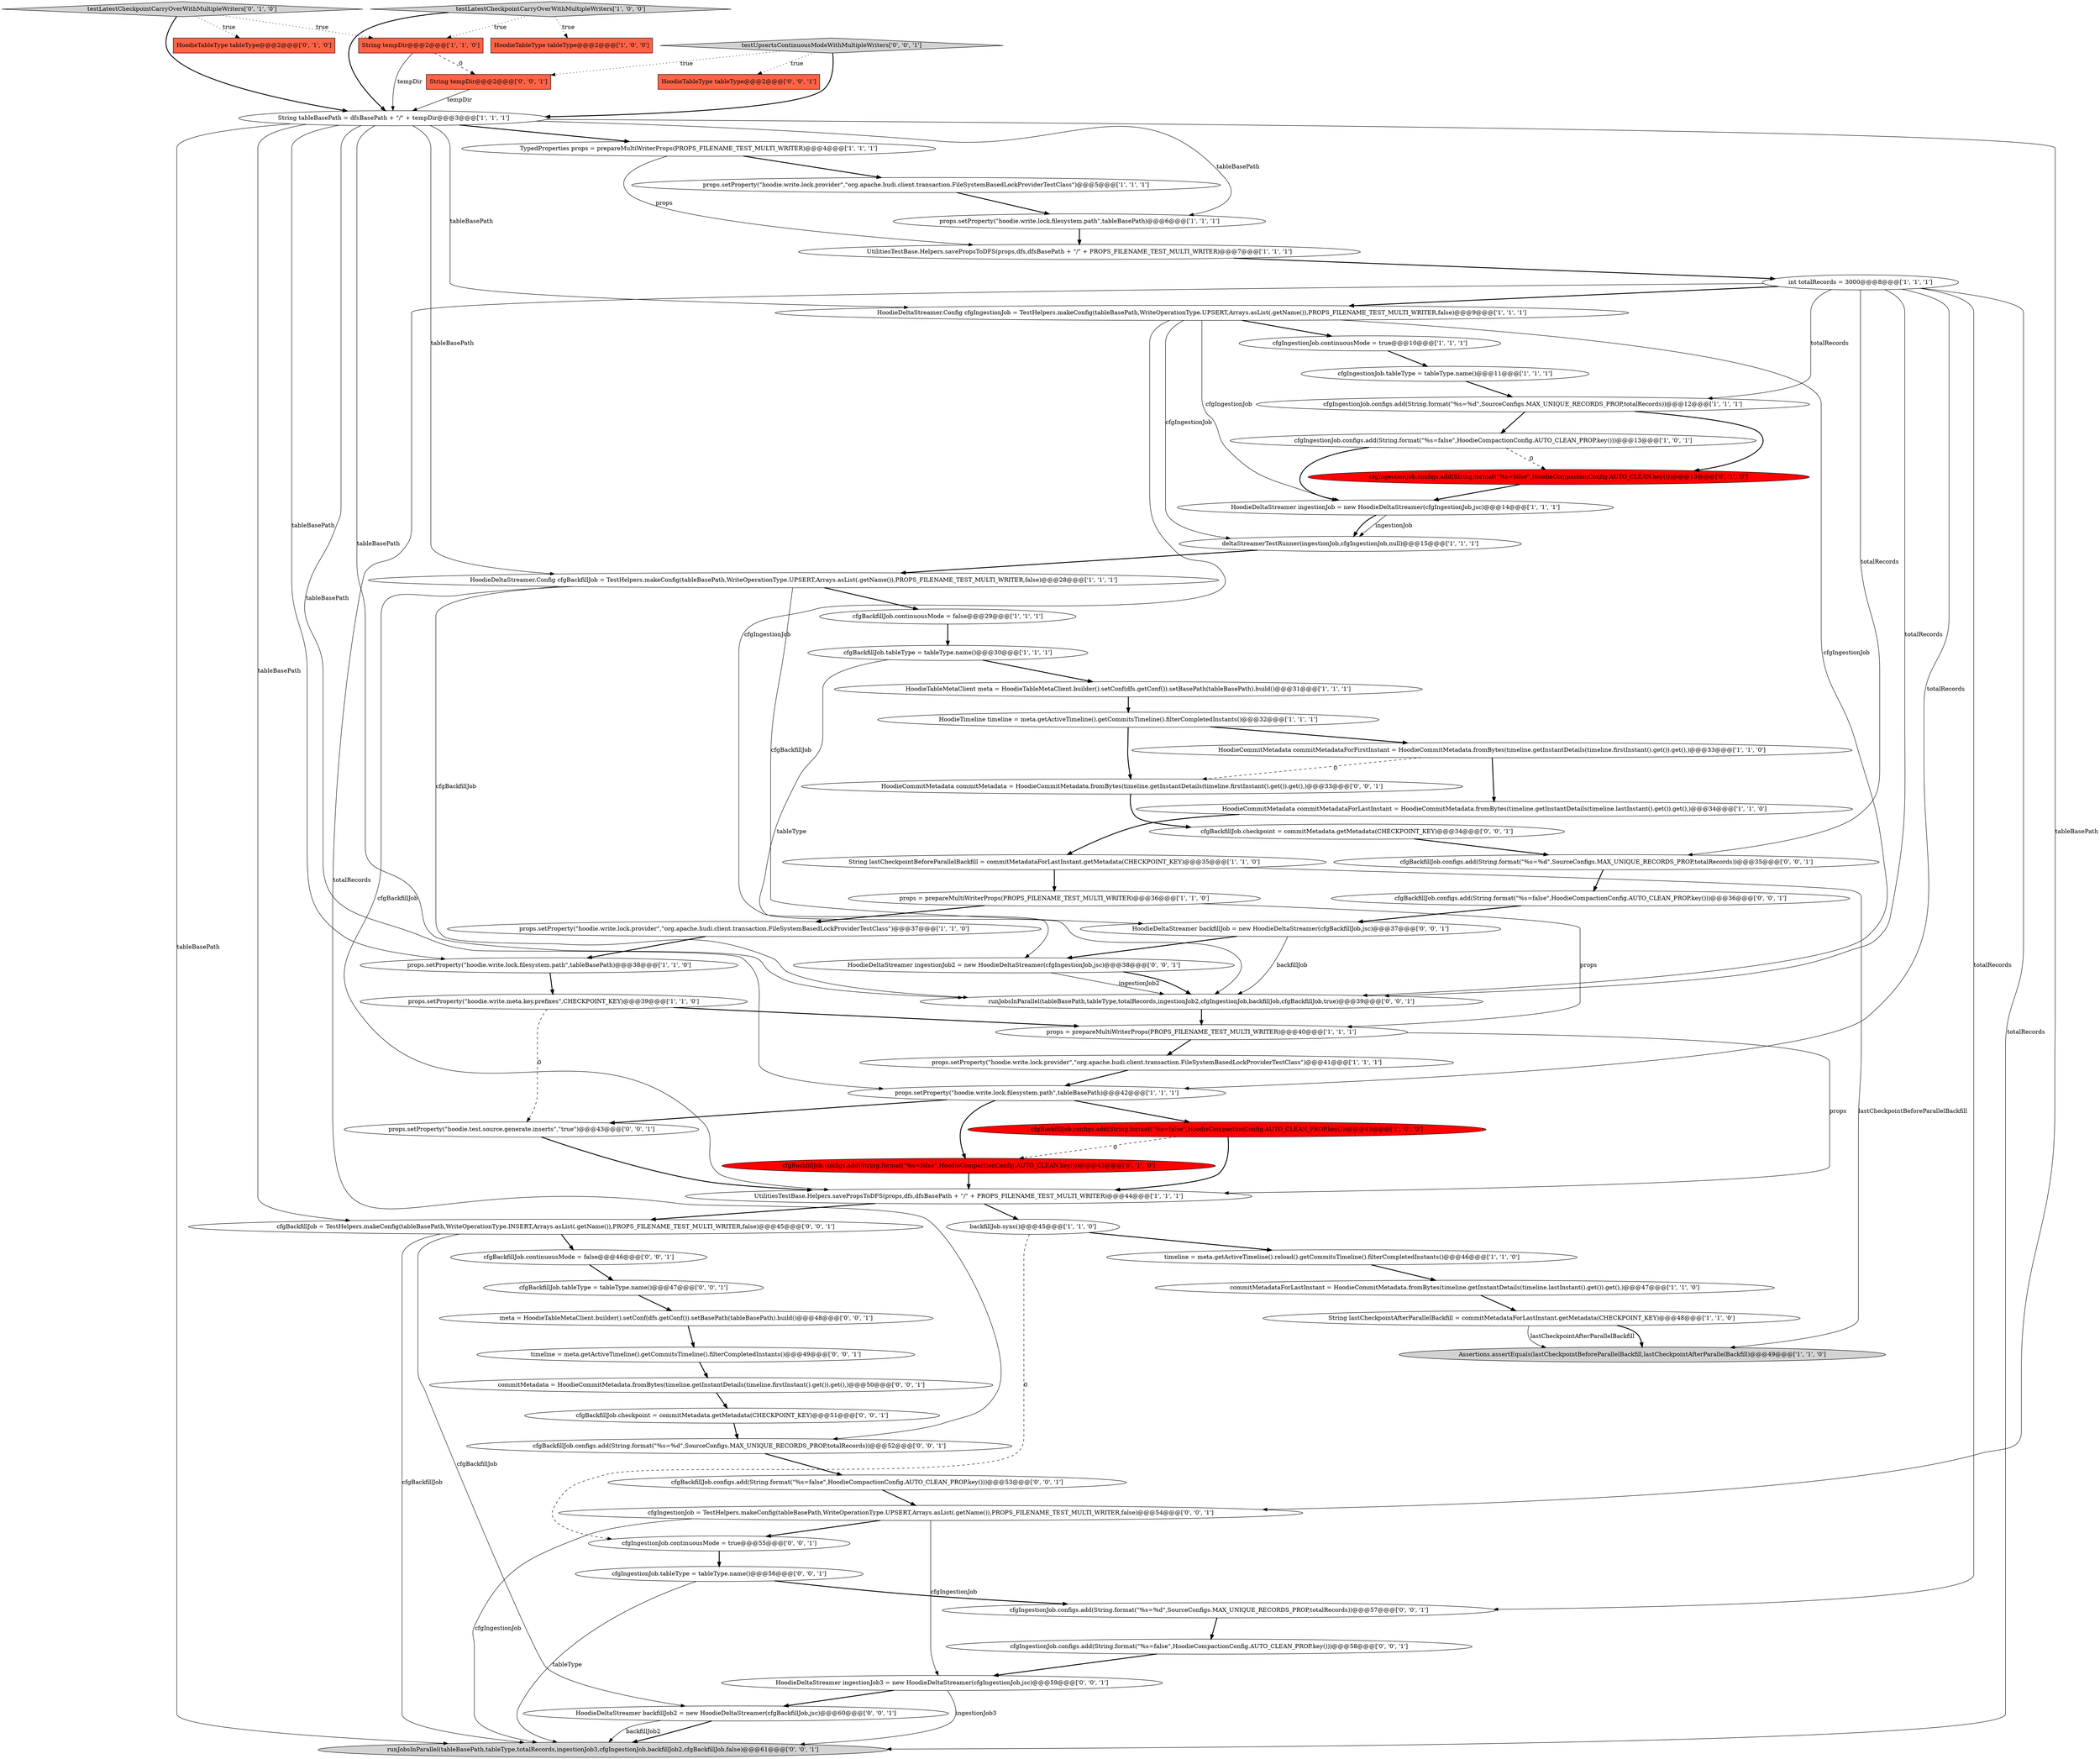 digraph {
41 [style = filled, label = "HoodieTableType tableType@@@2@@@['0', '1', '0']", fillcolor = tomato, shape = box image = "AAA0AAABBB2BBB"];
4 [style = filled, label = "HoodieTableMetaClient meta = HoodieTableMetaClient.builder().setConf(dfs.getConf()).setBasePath(tableBasePath).build()@@@31@@@['1', '1', '1']", fillcolor = white, shape = ellipse image = "AAA0AAABBB1BBB"];
3 [style = filled, label = "cfgBackfillJob.tableType = tableType.name()@@@30@@@['1', '1', '1']", fillcolor = white, shape = ellipse image = "AAA0AAABBB1BBB"];
59 [style = filled, label = "cfgIngestionJob.tableType = tableType.name()@@@56@@@['0', '0', '1']", fillcolor = white, shape = ellipse image = "AAA0AAABBB3BBB"];
45 [style = filled, label = "HoodieTableType tableType@@@2@@@['0', '0', '1']", fillcolor = tomato, shape = box image = "AAA0AAABBB3BBB"];
17 [style = filled, label = "cfgBackfillJob.continuousMode = false@@@29@@@['1', '1', '1']", fillcolor = white, shape = ellipse image = "AAA0AAABBB1BBB"];
36 [style = filled, label = "testLatestCheckpointCarryOverWithMultipleWriters['1', '0', '0']", fillcolor = lightgray, shape = diamond image = "AAA0AAABBB1BBB"];
37 [style = filled, label = "HoodieDeltaStreamer.Config cfgBackfillJob = TestHelpers.makeConfig(tableBasePath,WriteOperationType.UPSERT,Arrays.asList(.getName()),PROPS_FILENAME_TEST_MULTI_WRITER,false)@@@28@@@['1', '1', '1']", fillcolor = white, shape = ellipse image = "AAA0AAABBB1BBB"];
16 [style = filled, label = "String lastCheckpointAfterParallelBackfill = commitMetadataForLastInstant.getMetadata(CHECKPOINT_KEY)@@@48@@@['1', '1', '0']", fillcolor = white, shape = ellipse image = "AAA0AAABBB1BBB"];
18 [style = filled, label = "HoodieCommitMetadata commitMetadataForFirstInstant = HoodieCommitMetadata.fromBytes(timeline.getInstantDetails(timeline.firstInstant().get()).get(),)@@@33@@@['1', '1', '0']", fillcolor = white, shape = ellipse image = "AAA0AAABBB1BBB"];
22 [style = filled, label = "props.setProperty(\"hoodie.write.lock.provider\",\"org.apache.hudi.client.transaction.FileSystemBasedLockProviderTestClass\")@@@37@@@['1', '1', '0']", fillcolor = white, shape = ellipse image = "AAA0AAABBB1BBB"];
29 [style = filled, label = "Assertions.assertEquals(lastCheckpointBeforeParallelBackfill,lastCheckpointAfterParallelBackfill)@@@49@@@['1', '1', '0']", fillcolor = lightgray, shape = ellipse image = "AAA0AAABBB1BBB"];
49 [style = filled, label = "runJobsInParallel(tableBasePath,tableType,totalRecords,ingestionJob2,cfgIngestionJob,backfillJob,cfgBackfillJob,true)@@@39@@@['0', '0', '1']", fillcolor = white, shape = ellipse image = "AAA0AAABBB3BBB"];
10 [style = filled, label = "props.setProperty(\"hoodie.write.lock.provider\",\"org.apache.hudi.client.transaction.FileSystemBasedLockProviderTestClass\")@@@41@@@['1', '1', '1']", fillcolor = white, shape = ellipse image = "AAA0AAABBB1BBB"];
46 [style = filled, label = "testUpsertsContinuousModeWithMultipleWriters['0', '0', '1']", fillcolor = lightgray, shape = diamond image = "AAA0AAABBB3BBB"];
13 [style = filled, label = "cfgIngestionJob.configs.add(String.format(\"%s=false\",HoodieCompactionConfig.AUTO_CLEAN_PROP.key()))@@@13@@@['1', '0', '1']", fillcolor = white, shape = ellipse image = "AAA0AAABBB1BBB"];
63 [style = filled, label = "String tempDir@@@2@@@['0', '0', '1']", fillcolor = tomato, shape = box image = "AAA0AAABBB3BBB"];
68 [style = filled, label = "cfgBackfillJob = TestHelpers.makeConfig(tableBasePath,WriteOperationType.INSERT,Arrays.asList(.getName()),PROPS_FILENAME_TEST_MULTI_WRITER,false)@@@45@@@['0', '0', '1']", fillcolor = white, shape = ellipse image = "AAA0AAABBB3BBB"];
67 [style = filled, label = "props.setProperty(\"hoodie.test.source.generate.inserts\",\"true\")@@@43@@@['0', '0', '1']", fillcolor = white, shape = ellipse image = "AAA0AAABBB3BBB"];
43 [style = filled, label = "cfgBackfillJob.configs.add(String.format(\"%s=false\",HoodieCompactionConfig.AUTO_CLEAN_PROP.key()))@@@36@@@['0', '0', '1']", fillcolor = white, shape = ellipse image = "AAA0AAABBB3BBB"];
28 [style = filled, label = "timeline = meta.getActiveTimeline().reload().getCommitsTimeline().filterCompletedInstants()@@@46@@@['1', '1', '0']", fillcolor = white, shape = ellipse image = "AAA0AAABBB1BBB"];
35 [style = filled, label = "props = prepareMultiWriterProps(PROPS_FILENAME_TEST_MULTI_WRITER)@@@40@@@['1', '1', '1']", fillcolor = white, shape = ellipse image = "AAA0AAABBB1BBB"];
52 [style = filled, label = "cfgIngestionJob.continuousMode = true@@@55@@@['0', '0', '1']", fillcolor = white, shape = ellipse image = "AAA0AAABBB3BBB"];
11 [style = filled, label = "backfillJob.sync()@@@45@@@['1', '1', '0']", fillcolor = white, shape = ellipse image = "AAA0AAABBB1BBB"];
33 [style = filled, label = "commitMetadataForLastInstant = HoodieCommitMetadata.fromBytes(timeline.getInstantDetails(timeline.lastInstant().get()).get(),)@@@47@@@['1', '1', '0']", fillcolor = white, shape = ellipse image = "AAA0AAABBB1BBB"];
55 [style = filled, label = "timeline = meta.getActiveTimeline().getCommitsTimeline().filterCompletedInstants()@@@49@@@['0', '0', '1']", fillcolor = white, shape = ellipse image = "AAA0AAABBB3BBB"];
0 [style = filled, label = "props.setProperty(\"hoodie.write.lock.filesystem.path\",tableBasePath)@@@38@@@['1', '1', '0']", fillcolor = white, shape = ellipse image = "AAA0AAABBB1BBB"];
23 [style = filled, label = "HoodieDeltaStreamer ingestionJob = new HoodieDeltaStreamer(cfgIngestionJob,jsc)@@@14@@@['1', '1', '1']", fillcolor = white, shape = ellipse image = "AAA0AAABBB1BBB"];
26 [style = filled, label = "String tableBasePath = dfsBasePath + \"/\" + tempDir@@@3@@@['1', '1', '1']", fillcolor = white, shape = ellipse image = "AAA0AAABBB1BBB"];
64 [style = filled, label = "cfgBackfillJob.configs.add(String.format(\"%s=%d\",SourceConfigs.MAX_UNIQUE_RECORDS_PROP,totalRecords))@@@52@@@['0', '0', '1']", fillcolor = white, shape = ellipse image = "AAA0AAABBB3BBB"];
66 [style = filled, label = "cfgBackfillJob.configs.add(String.format(\"%s=%d\",SourceConfigs.MAX_UNIQUE_RECORDS_PROP,totalRecords))@@@35@@@['0', '0', '1']", fillcolor = white, shape = ellipse image = "AAA0AAABBB3BBB"];
62 [style = filled, label = "cfgIngestionJob = TestHelpers.makeConfig(tableBasePath,WriteOperationType.UPSERT,Arrays.asList(.getName()),PROPS_FILENAME_TEST_MULTI_WRITER,false)@@@54@@@['0', '0', '1']", fillcolor = white, shape = ellipse image = "AAA0AAABBB3BBB"];
12 [style = filled, label = "cfgIngestionJob.tableType = tableType.name()@@@11@@@['1', '1', '1']", fillcolor = white, shape = ellipse image = "AAA0AAABBB1BBB"];
6 [style = filled, label = "cfgBackfillJob.configs.add(String.format(\"%s=false\",HoodieCompactionConfig.AUTO_CLEAN_PROP.key()))@@@43@@@['1', '0', '0']", fillcolor = red, shape = ellipse image = "AAA1AAABBB1BBB"];
32 [style = filled, label = "props.setProperty(\"hoodie.write.lock.provider\",\"org.apache.hudi.client.transaction.FileSystemBasedLockProviderTestClass\")@@@5@@@['1', '1', '1']", fillcolor = white, shape = ellipse image = "AAA0AAABBB1BBB"];
31 [style = filled, label = "props.setProperty(\"hoodie.write.lock.filesystem.path\",tableBasePath)@@@6@@@['1', '1', '1']", fillcolor = white, shape = ellipse image = "AAA0AAABBB1BBB"];
8 [style = filled, label = "UtilitiesTestBase.Helpers.savePropsToDFS(props,dfs,dfsBasePath + \"/\" + PROPS_FILENAME_TEST_MULTI_WRITER)@@@7@@@['1', '1', '1']", fillcolor = white, shape = ellipse image = "AAA0AAABBB1BBB"];
51 [style = filled, label = "cfgBackfillJob.tableType = tableType.name()@@@47@@@['0', '0', '1']", fillcolor = white, shape = ellipse image = "AAA0AAABBB3BBB"];
42 [style = filled, label = "HoodieDeltaStreamer ingestionJob3 = new HoodieDeltaStreamer(cfgIngestionJob,jsc)@@@59@@@['0', '0', '1']", fillcolor = white, shape = ellipse image = "AAA0AAABBB3BBB"];
58 [style = filled, label = "cfgIngestionJob.configs.add(String.format(\"%s=false\",HoodieCompactionConfig.AUTO_CLEAN_PROP.key()))@@@58@@@['0', '0', '1']", fillcolor = white, shape = ellipse image = "AAA0AAABBB3BBB"];
60 [style = filled, label = "cfgBackfillJob.continuousMode = false@@@46@@@['0', '0', '1']", fillcolor = white, shape = ellipse image = "AAA0AAABBB3BBB"];
69 [style = filled, label = "cfgBackfillJob.checkpoint = commitMetadata.getMetadata(CHECKPOINT_KEY)@@@34@@@['0', '0', '1']", fillcolor = white, shape = ellipse image = "AAA0AAABBB3BBB"];
2 [style = filled, label = "deltaStreamerTestRunner(ingestionJob,cfgIngestionJob,null)@@@15@@@['1', '1', '1']", fillcolor = white, shape = ellipse image = "AAA0AAABBB1BBB"];
20 [style = filled, label = "String lastCheckpointBeforeParallelBackfill = commitMetadataForLastInstant.getMetadata(CHECKPOINT_KEY)@@@35@@@['1', '1', '0']", fillcolor = white, shape = ellipse image = "AAA0AAABBB1BBB"];
24 [style = filled, label = "String tempDir@@@2@@@['1', '1', '0']", fillcolor = tomato, shape = box image = "AAA0AAABBB1BBB"];
44 [style = filled, label = "commitMetadata = HoodieCommitMetadata.fromBytes(timeline.getInstantDetails(timeline.firstInstant().get()).get(),)@@@50@@@['0', '0', '1']", fillcolor = white, shape = ellipse image = "AAA0AAABBB3BBB"];
53 [style = filled, label = "HoodieCommitMetadata commitMetadata = HoodieCommitMetadata.fromBytes(timeline.getInstantDetails(timeline.firstInstant().get()).get(),)@@@33@@@['0', '0', '1']", fillcolor = white, shape = ellipse image = "AAA0AAABBB3BBB"];
56 [style = filled, label = "runJobsInParallel(tableBasePath,tableType,totalRecords,ingestionJob3,cfgIngestionJob,backfillJob2,cfgBackfillJob,false)@@@61@@@['0', '0', '1']", fillcolor = lightgray, shape = ellipse image = "AAA0AAABBB3BBB"];
5 [style = filled, label = "TypedProperties props = prepareMultiWriterProps(PROPS_FILENAME_TEST_MULTI_WRITER)@@@4@@@['1', '1', '1']", fillcolor = white, shape = ellipse image = "AAA0AAABBB1BBB"];
30 [style = filled, label = "cfgIngestionJob.continuousMode = true@@@10@@@['1', '1', '1']", fillcolor = white, shape = ellipse image = "AAA0AAABBB1BBB"];
48 [style = filled, label = "HoodieDeltaStreamer ingestionJob2 = new HoodieDeltaStreamer(cfgIngestionJob,jsc)@@@38@@@['0', '0', '1']", fillcolor = white, shape = ellipse image = "AAA0AAABBB3BBB"];
39 [style = filled, label = "testLatestCheckpointCarryOverWithMultipleWriters['0', '1', '0']", fillcolor = lightgray, shape = diamond image = "AAA0AAABBB2BBB"];
61 [style = filled, label = "HoodieDeltaStreamer backfillJob2 = new HoodieDeltaStreamer(cfgBackfillJob,jsc)@@@60@@@['0', '0', '1']", fillcolor = white, shape = ellipse image = "AAA0AAABBB3BBB"];
1 [style = filled, label = "UtilitiesTestBase.Helpers.savePropsToDFS(props,dfs,dfsBasePath + \"/\" + PROPS_FILENAME_TEST_MULTI_WRITER)@@@44@@@['1', '1', '1']", fillcolor = white, shape = ellipse image = "AAA0AAABBB1BBB"];
54 [style = filled, label = "cfgBackfillJob.checkpoint = commitMetadata.getMetadata(CHECKPOINT_KEY)@@@51@@@['0', '0', '1']", fillcolor = white, shape = ellipse image = "AAA0AAABBB3BBB"];
50 [style = filled, label = "cfgIngestionJob.configs.add(String.format(\"%s=%d\",SourceConfigs.MAX_UNIQUE_RECORDS_PROP,totalRecords))@@@57@@@['0', '0', '1']", fillcolor = white, shape = ellipse image = "AAA0AAABBB3BBB"];
65 [style = filled, label = "meta = HoodieTableMetaClient.builder().setConf(dfs.getConf()).setBasePath(tableBasePath).build()@@@48@@@['0', '0', '1']", fillcolor = white, shape = ellipse image = "AAA0AAABBB3BBB"];
40 [style = filled, label = "cfgBackfillJob.configs.add(String.format(\"%s=false\",HoodieCompactionConfig.AUTO_CLEAN.key()))@@@43@@@['0', '1', '0']", fillcolor = red, shape = ellipse image = "AAA1AAABBB2BBB"];
38 [style = filled, label = "cfgIngestionJob.configs.add(String.format(\"%s=false\",HoodieCompactionConfig.AUTO_CLEAN.key()))@@@13@@@['0', '1', '0']", fillcolor = red, shape = ellipse image = "AAA1AAABBB2BBB"];
7 [style = filled, label = "HoodieCommitMetadata commitMetadataForLastInstant = HoodieCommitMetadata.fromBytes(timeline.getInstantDetails(timeline.lastInstant().get()).get(),)@@@34@@@['1', '1', '0']", fillcolor = white, shape = ellipse image = "AAA0AAABBB1BBB"];
21 [style = filled, label = "props = prepareMultiWriterProps(PROPS_FILENAME_TEST_MULTI_WRITER)@@@36@@@['1', '1', '0']", fillcolor = white, shape = ellipse image = "AAA0AAABBB1BBB"];
34 [style = filled, label = "int totalRecords = 3000@@@8@@@['1', '1', '1']", fillcolor = white, shape = ellipse image = "AAA0AAABBB1BBB"];
57 [style = filled, label = "cfgBackfillJob.configs.add(String.format(\"%s=false\",HoodieCompactionConfig.AUTO_CLEAN_PROP.key()))@@@53@@@['0', '0', '1']", fillcolor = white, shape = ellipse image = "AAA0AAABBB3BBB"];
14 [style = filled, label = "props.setProperty(\"hoodie.write.meta.key.prefixes\",CHECKPOINT_KEY)@@@39@@@['1', '1', '0']", fillcolor = white, shape = ellipse image = "AAA0AAABBB1BBB"];
19 [style = filled, label = "HoodieTableType tableType@@@2@@@['1', '0', '0']", fillcolor = tomato, shape = box image = "AAA0AAABBB1BBB"];
15 [style = filled, label = "HoodieTimeline timeline = meta.getActiveTimeline().getCommitsTimeline().filterCompletedInstants()@@@32@@@['1', '1', '1']", fillcolor = white, shape = ellipse image = "AAA0AAABBB1BBB"];
47 [style = filled, label = "HoodieDeltaStreamer backfillJob = new HoodieDeltaStreamer(cfgBackfillJob,jsc)@@@37@@@['0', '0', '1']", fillcolor = white, shape = ellipse image = "AAA0AAABBB3BBB"];
25 [style = filled, label = "HoodieDeltaStreamer.Config cfgIngestionJob = TestHelpers.makeConfig(tableBasePath,WriteOperationType.UPSERT,Arrays.asList(.getName()),PROPS_FILENAME_TEST_MULTI_WRITER,false)@@@9@@@['1', '1', '1']", fillcolor = white, shape = ellipse image = "AAA0AAABBB1BBB"];
9 [style = filled, label = "props.setProperty(\"hoodie.write.lock.filesystem.path\",tableBasePath)@@@42@@@['1', '1', '1']", fillcolor = white, shape = ellipse image = "AAA0AAABBB1BBB"];
27 [style = filled, label = "cfgIngestionJob.configs.add(String.format(\"%s=%d\",SourceConfigs.MAX_UNIQUE_RECORDS_PROP,totalRecords))@@@12@@@['1', '1', '1']", fillcolor = white, shape = ellipse image = "AAA0AAABBB1BBB"];
27->13 [style = bold, label=""];
37->47 [style = solid, label="cfgBackfillJob"];
25->49 [style = solid, label="cfgIngestionJob"];
27->38 [style = bold, label=""];
53->69 [style = bold, label=""];
34->66 [style = solid, label="totalRecords"];
61->56 [style = bold, label=""];
14->35 [style = bold, label=""];
57->62 [style = bold, label=""];
39->24 [style = dotted, label="true"];
25->30 [style = bold, label=""];
25->23 [style = solid, label="cfgIngestionJob"];
4->15 [style = bold, label=""];
67->1 [style = bold, label=""];
52->59 [style = bold, label=""];
63->26 [style = solid, label="tempDir"];
3->4 [style = bold, label=""];
34->56 [style = solid, label="totalRecords"];
48->49 [style = solid, label="ingestionJob2"];
9->6 [style = bold, label=""];
1->68 [style = bold, label=""];
0->14 [style = bold, label=""];
22->0 [style = bold, label=""];
3->49 [style = solid, label="tableType"];
34->64 [style = solid, label="totalRecords"];
35->10 [style = bold, label=""];
24->63 [style = dashed, label="0"];
36->24 [style = dotted, label="true"];
9->40 [style = bold, label=""];
60->51 [style = bold, label=""];
62->56 [style = solid, label="cfgIngestionJob"];
8->34 [style = bold, label=""];
11->28 [style = bold, label=""];
21->35 [style = solid, label="props"];
33->16 [style = bold, label=""];
48->49 [style = bold, label=""];
25->48 [style = solid, label="cfgIngestionJob"];
47->48 [style = bold, label=""];
18->53 [style = dashed, label="0"];
16->29 [style = bold, label=""];
34->50 [style = solid, label="totalRecords"];
39->26 [style = bold, label=""];
1->11 [style = bold, label=""];
26->68 [style = solid, label="tableBasePath"];
37->49 [style = solid, label="cfgBackfillJob"];
42->56 [style = solid, label="ingestionJob3"];
43->47 [style = bold, label=""];
21->22 [style = bold, label=""];
68->56 [style = solid, label="cfgBackfillJob"];
58->42 [style = bold, label=""];
46->45 [style = dotted, label="true"];
11->52 [style = dashed, label="0"];
16->29 [style = solid, label="lastCheckpointAfterParallelBackfill"];
65->55 [style = bold, label=""];
46->63 [style = dotted, label="true"];
18->7 [style = bold, label=""];
64->57 [style = bold, label=""];
32->31 [style = bold, label=""];
42->61 [style = bold, label=""];
44->54 [style = bold, label=""];
54->64 [style = bold, label=""];
59->50 [style = bold, label=""];
35->1 [style = solid, label="props"];
37->1 [style = solid, label="cfgBackfillJob"];
50->58 [style = bold, label=""];
49->35 [style = bold, label=""];
20->29 [style = solid, label="lastCheckpointBeforeParallelBackfill"];
5->8 [style = solid, label="props"];
15->53 [style = bold, label=""];
13->38 [style = dashed, label="0"];
68->61 [style = solid, label="cfgBackfillJob"];
7->20 [style = bold, label=""];
6->40 [style = dashed, label="0"];
36->19 [style = dotted, label="true"];
14->67 [style = dashed, label="0"];
5->32 [style = bold, label=""];
6->1 [style = bold, label=""];
26->62 [style = solid, label="tableBasePath"];
62->42 [style = solid, label="cfgIngestionJob"];
61->56 [style = solid, label="backfillJob2"];
30->12 [style = bold, label=""];
66->43 [style = bold, label=""];
17->3 [style = bold, label=""];
51->65 [style = bold, label=""];
10->9 [style = bold, label=""];
23->2 [style = bold, label=""];
69->66 [style = bold, label=""];
34->27 [style = solid, label="totalRecords"];
31->8 [style = bold, label=""];
12->27 [style = bold, label=""];
68->60 [style = bold, label=""];
26->31 [style = solid, label="tableBasePath"];
34->25 [style = bold, label=""];
26->37 [style = solid, label="tableBasePath"];
26->5 [style = bold, label=""];
26->9 [style = solid, label="tableBasePath"];
62->52 [style = bold, label=""];
26->25 [style = solid, label="tableBasePath"];
37->17 [style = bold, label=""];
26->56 [style = solid, label="tableBasePath"];
25->2 [style = solid, label="cfgIngestionJob"];
38->23 [style = bold, label=""];
26->0 [style = solid, label="tableBasePath"];
47->49 [style = solid, label="backfillJob"];
34->9 [style = solid, label="totalRecords"];
34->49 [style = solid, label="totalRecords"];
36->26 [style = bold, label=""];
15->18 [style = bold, label=""];
59->56 [style = solid, label="tableType"];
20->21 [style = bold, label=""];
23->2 [style = solid, label="ingestionJob"];
40->1 [style = bold, label=""];
55->44 [style = bold, label=""];
24->26 [style = solid, label="tempDir"];
26->49 [style = solid, label="tableBasePath"];
46->26 [style = bold, label=""];
28->33 [style = bold, label=""];
39->41 [style = dotted, label="true"];
13->23 [style = bold, label=""];
9->67 [style = bold, label=""];
2->37 [style = bold, label=""];
}
